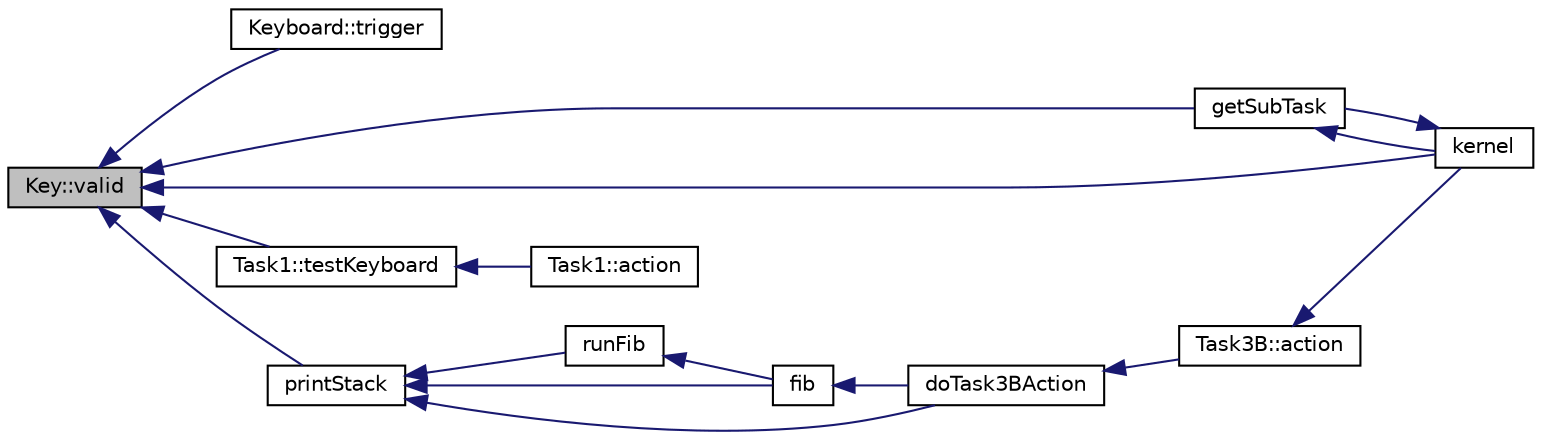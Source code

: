 digraph "Key::valid"
{
  bgcolor="transparent";
  edge [fontname="Helvetica",fontsize="10",labelfontname="Helvetica",labelfontsize="10"];
  node [fontname="Helvetica",fontsize="10",shape=record];
  rankdir="LR";
  Node1 [label="Key::valid",height=0.2,width=0.4,color="black", fillcolor="grey75", style="filled", fontcolor="black"];
  Node1 -> Node2 [dir="back",color="midnightblue",fontsize="10",style="solid",fontname="Helvetica"];
  Node2 [label="Keyboard::trigger",height=0.2,width=0.4,color="black",URL="$classKeyboard.html#a0d0359a4df20db7eb38dd769e2322353",tooltip="einen auftretenden Tastaturinterrupt behandeln "];
  Node1 -> Node3 [dir="back",color="midnightblue",fontsize="10",style="solid",fontname="Helvetica"];
  Node3 [label="getSubTask",height=0.2,width=0.4,color="black",URL="$main_8cc.html#a9f9d2ea101dcc6e3cd7011dccc4331e0",tooltip="Wait for user input via keyboard to select sub task. "];
  Node3 -> Node4 [dir="back",color="midnightblue",fontsize="10",style="solid",fontname="Helvetica"];
  Node4 [label="kernel",height=0.2,width=0.4,color="black",URL="$main_8cc.html#a796315624c9bcf31fd673cb62e4b9819",tooltip="kernel entry point "];
  Node4 -> Node3 [dir="back",color="midnightblue",fontsize="10",style="solid",fontname="Helvetica"];
  Node1 -> Node4 [dir="back",color="midnightblue",fontsize="10",style="solid",fontname="Helvetica"];
  Node1 -> Node5 [dir="back",color="midnightblue",fontsize="10",style="solid",fontname="Helvetica"];
  Node5 [label="Task1::testKeyboard",height=0.2,width=0.4,color="black",URL="$classTask1.html#a587ce3fad20f9ec4ec88beefd08db49e",tooltip="test the functionality of the Keyboard_Controller object "];
  Node5 -> Node6 [dir="back",color="midnightblue",fontsize="10",style="solid",fontname="Helvetica"];
  Node6 [label="Task1::action",height=0.2,width=0.4,color="black",URL="$classTask1.html#a0d4029a13591e70af436c0ead066ea5c",tooltip="parse and print multiboot information "];
  Node1 -> Node7 [dir="back",color="midnightblue",fontsize="10",style="solid",fontname="Helvetica"];
  Node7 [label="printStack",height=0.2,width=0.4,color="black",URL="$task3B_8cc.html#a1140e1f1ebb85d5c7103af6e0b522c22"];
  Node7 -> Node8 [dir="back",color="midnightblue",fontsize="10",style="solid",fontname="Helvetica"];
  Node8 [label="runFib",height=0.2,width=0.4,color="black",URL="$task3B_8cc.html#a4205b075c53452d0a4cb9966fe2bf855"];
  Node8 -> Node9 [dir="back",color="midnightblue",fontsize="10",style="solid",fontname="Helvetica"];
  Node9 [label="fib",height=0.2,width=0.4,color="black",URL="$task3B_8cc.html#ad1b3bc944aac0dbdd041cc180ff8c37a"];
  Node9 -> Node10 [dir="back",color="midnightblue",fontsize="10",style="solid",fontname="Helvetica"];
  Node10 [label="doTask3BAction",height=0.2,width=0.4,color="black",URL="$task3B_8cc.html#a5874bf2c7fd779b0760c4d5f16bb2d08"];
  Node10 -> Node11 [dir="back",color="midnightblue",fontsize="10",style="solid",fontname="Helvetica"];
  Node11 [label="Task3B::action",height=0.2,width=0.4,color="black",URL="$classTask3B.html#aa803f35a028d2dc338d20d69ab592f20",tooltip="prints the line "];
  Node11 -> Node4 [dir="back",color="midnightblue",fontsize="10",style="solid",fontname="Helvetica"];
  Node7 -> Node9 [dir="back",color="midnightblue",fontsize="10",style="solid",fontname="Helvetica"];
  Node7 -> Node10 [dir="back",color="midnightblue",fontsize="10",style="solid",fontname="Helvetica"];
}
